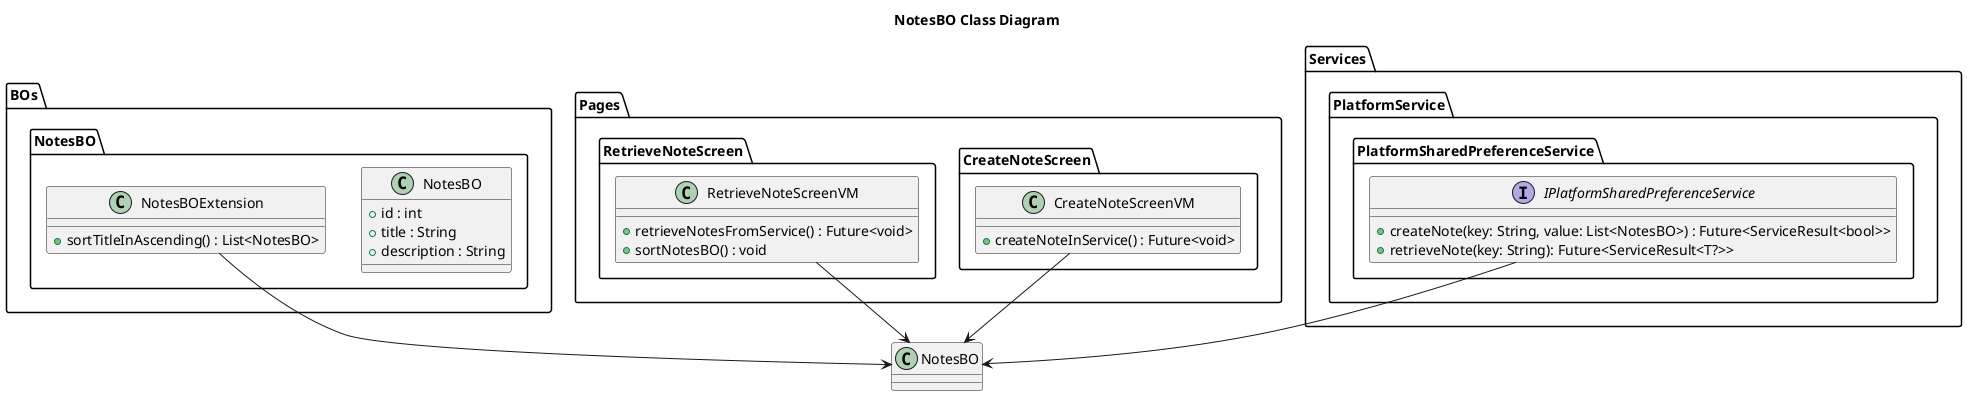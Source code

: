 @startuml NotesBO-Class
title NotesBO Class Diagram
package BOs{
    package NotesBO{
        class NotesBO{
            + id : int
            + title : String
            + description : String
        }
        class NotesBOExtension{
            + sortTitleInAscending() : List<NotesBO>
        }
    }
}
package Pages{
    package CreateNoteScreen{
        class CreateNoteScreenVM{
            + createNoteInService() : Future<void>
        }
    }
    package RetrieveNoteScreen{
        class RetrieveNoteScreenVM{
            + retrieveNotesFromService() : Future<void>
            + sortNotesBO() : void 
        }
    }
}
package Services{
    package PlatformService{
        package PlatformSharedPreferenceService{
            interface IPlatformSharedPreferenceService{
                + createNote(key: String, value: List<NotesBO>) : Future<ServiceResult<bool>>
                + retrieveNote(key: String): Future<ServiceResult<T?>>
            }
        }
    }
}
NotesBOExtension --> NotesBO
IPlatformSharedPreferenceService --> NotesBO
CreateNoteScreenVM --> NotesBO
RetrieveNoteScreenVM --> NotesBO 

newpage 
title NotesBOExtension Class diagram 
package BOs{
    package NotesBO{
        class NotesBOExtension{
            + sortTitleInAscending() : List<NotesBO>
        }
    }
} 
package Pages{
    package RetrieveNoteScreen{
        class RetrieveNoteScreenVM{
            + sortNotesBO() : void 
        }
    }
}
RetrieveNoteScreenVM --> NotesBOExtension
@enduml